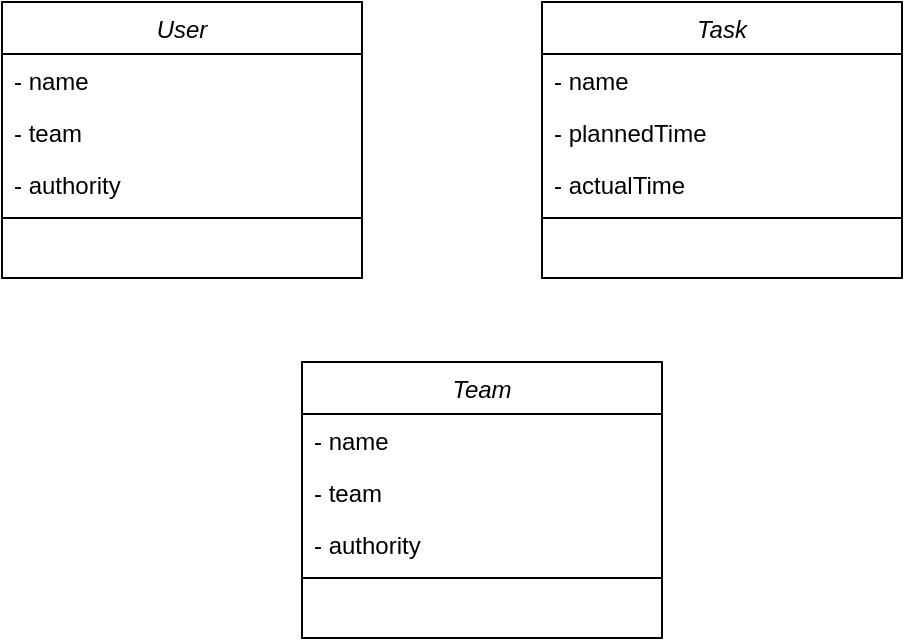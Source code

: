 <mxfile version="24.8.4">
  <diagram name="Страница — 1" id="jTUdx2a_6lQnuRL0xosP">
    <mxGraphModel dx="683" dy="368" grid="1" gridSize="10" guides="1" tooltips="1" connect="1" arrows="1" fold="1" page="1" pageScale="1" pageWidth="827" pageHeight="1169" math="0" shadow="0">
      <root>
        <mxCell id="0" />
        <mxCell id="1" parent="0" />
        <mxCell id="3NLMocdI2y6IYXu4VxAi-1" value="User" style="swimlane;fontStyle=2;align=center;verticalAlign=top;childLayout=stackLayout;horizontal=1;startSize=26;horizontalStack=0;resizeParent=1;resizeLast=0;collapsible=1;marginBottom=0;rounded=0;shadow=0;strokeWidth=1;" vertex="1" parent="1">
          <mxGeometry x="80" y="170" width="180" height="138" as="geometry">
            <mxRectangle x="230" y="140" width="160" height="26" as="alternateBounds" />
          </mxGeometry>
        </mxCell>
        <mxCell id="3NLMocdI2y6IYXu4VxAi-17" value="- name" style="text;align=left;verticalAlign=top;spacingLeft=4;spacingRight=4;overflow=hidden;rotatable=0;points=[[0,0.5],[1,0.5]];portConstraint=eastwest;rounded=0;shadow=0;html=0;" vertex="1" parent="3NLMocdI2y6IYXu4VxAi-1">
          <mxGeometry y="26" width="180" height="26" as="geometry" />
        </mxCell>
        <mxCell id="3NLMocdI2y6IYXu4VxAi-2" value="- team" style="text;align=left;verticalAlign=top;spacingLeft=4;spacingRight=4;overflow=hidden;rotatable=0;points=[[0,0.5],[1,0.5]];portConstraint=eastwest;rounded=0;shadow=0;html=0;" vertex="1" parent="3NLMocdI2y6IYXu4VxAi-1">
          <mxGeometry y="52" width="180" height="26" as="geometry" />
        </mxCell>
        <mxCell id="3NLMocdI2y6IYXu4VxAi-3" value="- authority" style="text;align=left;verticalAlign=top;spacingLeft=4;spacingRight=4;overflow=hidden;rotatable=0;points=[[0,0.5],[1,0.5]];portConstraint=eastwest;rounded=0;shadow=0;html=0;" vertex="1" parent="3NLMocdI2y6IYXu4VxAi-1">
          <mxGeometry y="78" width="180" height="26" as="geometry" />
        </mxCell>
        <mxCell id="3NLMocdI2y6IYXu4VxAi-4" value="" style="line;html=1;strokeWidth=1;align=left;verticalAlign=middle;spacingTop=-1;spacingLeft=3;spacingRight=3;rotatable=0;labelPosition=right;points=[];portConstraint=eastwest;" vertex="1" parent="3NLMocdI2y6IYXu4VxAi-1">
          <mxGeometry y="104" width="180" height="8" as="geometry" />
        </mxCell>
        <mxCell id="3NLMocdI2y6IYXu4VxAi-19" value="Task" style="swimlane;fontStyle=2;align=center;verticalAlign=top;childLayout=stackLayout;horizontal=1;startSize=26;horizontalStack=0;resizeParent=1;resizeLast=0;collapsible=1;marginBottom=0;rounded=0;shadow=0;strokeWidth=1;" vertex="1" parent="1">
          <mxGeometry x="350" y="170" width="180" height="138" as="geometry">
            <mxRectangle x="230" y="140" width="160" height="26" as="alternateBounds" />
          </mxGeometry>
        </mxCell>
        <mxCell id="3NLMocdI2y6IYXu4VxAi-20" value="- name" style="text;align=left;verticalAlign=top;spacingLeft=4;spacingRight=4;overflow=hidden;rotatable=0;points=[[0,0.5],[1,0.5]];portConstraint=eastwest;rounded=0;shadow=0;html=0;" vertex="1" parent="3NLMocdI2y6IYXu4VxAi-19">
          <mxGeometry y="26" width="180" height="26" as="geometry" />
        </mxCell>
        <mxCell id="3NLMocdI2y6IYXu4VxAi-21" value="- plannedTime" style="text;align=left;verticalAlign=top;spacingLeft=4;spacingRight=4;overflow=hidden;rotatable=0;points=[[0,0.5],[1,0.5]];portConstraint=eastwest;rounded=0;shadow=0;html=0;" vertex="1" parent="3NLMocdI2y6IYXu4VxAi-19">
          <mxGeometry y="52" width="180" height="26" as="geometry" />
        </mxCell>
        <mxCell id="3NLMocdI2y6IYXu4VxAi-22" value="- actualTime" style="text;align=left;verticalAlign=top;spacingLeft=4;spacingRight=4;overflow=hidden;rotatable=0;points=[[0,0.5],[1,0.5]];portConstraint=eastwest;rounded=0;shadow=0;html=0;" vertex="1" parent="3NLMocdI2y6IYXu4VxAi-19">
          <mxGeometry y="78" width="180" height="26" as="geometry" />
        </mxCell>
        <mxCell id="3NLMocdI2y6IYXu4VxAi-23" value="" style="line;html=1;strokeWidth=1;align=left;verticalAlign=middle;spacingTop=-1;spacingLeft=3;spacingRight=3;rotatable=0;labelPosition=right;points=[];portConstraint=eastwest;" vertex="1" parent="3NLMocdI2y6IYXu4VxAi-19">
          <mxGeometry y="104" width="180" height="8" as="geometry" />
        </mxCell>
        <mxCell id="3NLMocdI2y6IYXu4VxAi-24" value="Team" style="swimlane;fontStyle=2;align=center;verticalAlign=top;childLayout=stackLayout;horizontal=1;startSize=26;horizontalStack=0;resizeParent=1;resizeLast=0;collapsible=1;marginBottom=0;rounded=0;shadow=0;strokeWidth=1;" vertex="1" parent="1">
          <mxGeometry x="230" y="350" width="180" height="138" as="geometry">
            <mxRectangle x="230" y="140" width="160" height="26" as="alternateBounds" />
          </mxGeometry>
        </mxCell>
        <mxCell id="3NLMocdI2y6IYXu4VxAi-25" value="- name" style="text;align=left;verticalAlign=top;spacingLeft=4;spacingRight=4;overflow=hidden;rotatable=0;points=[[0,0.5],[1,0.5]];portConstraint=eastwest;rounded=0;shadow=0;html=0;" vertex="1" parent="3NLMocdI2y6IYXu4VxAi-24">
          <mxGeometry y="26" width="180" height="26" as="geometry" />
        </mxCell>
        <mxCell id="3NLMocdI2y6IYXu4VxAi-26" value="- team" style="text;align=left;verticalAlign=top;spacingLeft=4;spacingRight=4;overflow=hidden;rotatable=0;points=[[0,0.5],[1,0.5]];portConstraint=eastwest;rounded=0;shadow=0;html=0;" vertex="1" parent="3NLMocdI2y6IYXu4VxAi-24">
          <mxGeometry y="52" width="180" height="26" as="geometry" />
        </mxCell>
        <mxCell id="3NLMocdI2y6IYXu4VxAi-27" value="- authority" style="text;align=left;verticalAlign=top;spacingLeft=4;spacingRight=4;overflow=hidden;rotatable=0;points=[[0,0.5],[1,0.5]];portConstraint=eastwest;rounded=0;shadow=0;html=0;" vertex="1" parent="3NLMocdI2y6IYXu4VxAi-24">
          <mxGeometry y="78" width="180" height="26" as="geometry" />
        </mxCell>
        <mxCell id="3NLMocdI2y6IYXu4VxAi-28" value="" style="line;html=1;strokeWidth=1;align=left;verticalAlign=middle;spacingTop=-1;spacingLeft=3;spacingRight=3;rotatable=0;labelPosition=right;points=[];portConstraint=eastwest;" vertex="1" parent="3NLMocdI2y6IYXu4VxAi-24">
          <mxGeometry y="104" width="180" height="8" as="geometry" />
        </mxCell>
      </root>
    </mxGraphModel>
  </diagram>
</mxfile>
